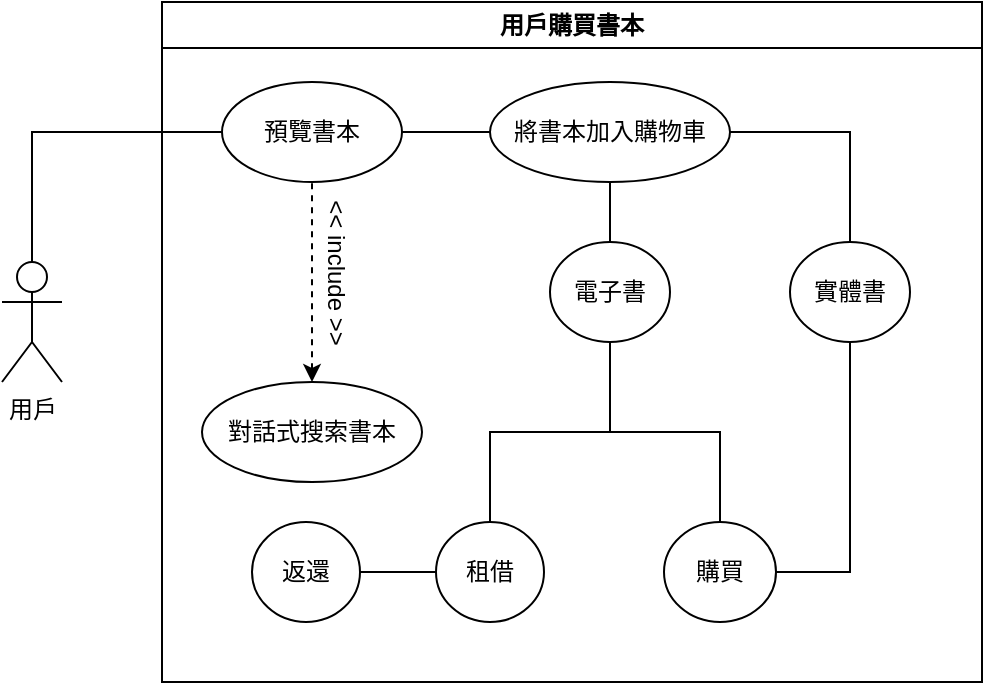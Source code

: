 <mxfile version="20.6.0" type="github">
  <diagram id="c9tlTQFbJhkb3YD2BLrE" name="第 1 页">
    <mxGraphModel dx="797" dy="483" grid="1" gridSize="10" guides="1" tooltips="1" connect="1" arrows="1" fold="1" page="1" pageScale="1" pageWidth="827" pageHeight="1169" math="0" shadow="0">
      <root>
        <mxCell id="0" />
        <mxCell id="1" parent="0" />
        <mxCell id="rR8QY-BhMpNUKCahfIsd-1" value="用戶" style="shape=umlActor;verticalLabelPosition=bottom;verticalAlign=top;html=1;outlineConnect=0;" vertex="1" parent="1">
          <mxGeometry x="50" y="210" width="30" height="60" as="geometry" />
        </mxCell>
        <mxCell id="rR8QY-BhMpNUKCahfIsd-2" value="用戶購買書本" style="swimlane;whiteSpace=wrap;html=1;" vertex="1" parent="1">
          <mxGeometry x="130" y="80" width="410" height="340" as="geometry">
            <mxRectangle x="270" y="100" width="110" height="30" as="alternateBounds" />
          </mxGeometry>
        </mxCell>
        <mxCell id="rR8QY-BhMpNUKCahfIsd-13" style="edgeStyle=orthogonalEdgeStyle;rounded=0;orthogonalLoop=1;jettySize=auto;html=1;exitX=0.5;exitY=1;exitDx=0;exitDy=0;entryX=0.5;entryY=0;entryDx=0;entryDy=0;endArrow=none;endFill=0;" edge="1" parent="rR8QY-BhMpNUKCahfIsd-2" source="rR8QY-BhMpNUKCahfIsd-4" target="rR8QY-BhMpNUKCahfIsd-10">
          <mxGeometry relative="1" as="geometry" />
        </mxCell>
        <mxCell id="rR8QY-BhMpNUKCahfIsd-14" style="edgeStyle=orthogonalEdgeStyle;rounded=0;orthogonalLoop=1;jettySize=auto;html=1;exitX=1;exitY=0.5;exitDx=0;exitDy=0;entryX=0.5;entryY=0;entryDx=0;entryDy=0;endArrow=none;endFill=0;" edge="1" parent="rR8QY-BhMpNUKCahfIsd-2" source="rR8QY-BhMpNUKCahfIsd-4" target="rR8QY-BhMpNUKCahfIsd-5">
          <mxGeometry relative="1" as="geometry" />
        </mxCell>
        <mxCell id="rR8QY-BhMpNUKCahfIsd-4" value="將書本加入購物車" style="ellipse;whiteSpace=wrap;html=1;" vertex="1" parent="rR8QY-BhMpNUKCahfIsd-2">
          <mxGeometry x="164" y="40" width="120" height="50" as="geometry" />
        </mxCell>
        <mxCell id="rR8QY-BhMpNUKCahfIsd-42" style="edgeStyle=orthogonalEdgeStyle;rounded=0;orthogonalLoop=1;jettySize=auto;html=1;exitX=0.5;exitY=1;exitDx=0;exitDy=0;entryX=1;entryY=0.5;entryDx=0;entryDy=0;startArrow=none;startFill=0;endArrow=none;endFill=0;" edge="1" parent="rR8QY-BhMpNUKCahfIsd-2" source="rR8QY-BhMpNUKCahfIsd-5" target="rR8QY-BhMpNUKCahfIsd-16">
          <mxGeometry relative="1" as="geometry" />
        </mxCell>
        <mxCell id="rR8QY-BhMpNUKCahfIsd-5" value="實體書" style="ellipse;whiteSpace=wrap;html=1;" vertex="1" parent="rR8QY-BhMpNUKCahfIsd-2">
          <mxGeometry x="314" y="120" width="60" height="50" as="geometry" />
        </mxCell>
        <mxCell id="rR8QY-BhMpNUKCahfIsd-17" style="edgeStyle=orthogonalEdgeStyle;rounded=0;orthogonalLoop=1;jettySize=auto;html=1;exitX=0.5;exitY=1;exitDx=0;exitDy=0;entryX=0.5;entryY=0;entryDx=0;entryDy=0;endArrow=none;endFill=0;" edge="1" parent="rR8QY-BhMpNUKCahfIsd-2" source="rR8QY-BhMpNUKCahfIsd-10" target="rR8QY-BhMpNUKCahfIsd-15">
          <mxGeometry relative="1" as="geometry" />
        </mxCell>
        <mxCell id="rR8QY-BhMpNUKCahfIsd-18" style="edgeStyle=orthogonalEdgeStyle;rounded=0;orthogonalLoop=1;jettySize=auto;html=1;exitX=0.5;exitY=1;exitDx=0;exitDy=0;endArrow=none;endFill=0;" edge="1" parent="rR8QY-BhMpNUKCahfIsd-2" source="rR8QY-BhMpNUKCahfIsd-10" target="rR8QY-BhMpNUKCahfIsd-16">
          <mxGeometry relative="1" as="geometry" />
        </mxCell>
        <mxCell id="rR8QY-BhMpNUKCahfIsd-10" value="電子書" style="ellipse;whiteSpace=wrap;html=1;" vertex="1" parent="rR8QY-BhMpNUKCahfIsd-2">
          <mxGeometry x="194" y="120" width="60" height="50" as="geometry" />
        </mxCell>
        <mxCell id="rR8QY-BhMpNUKCahfIsd-33" style="edgeStyle=orthogonalEdgeStyle;rounded=0;orthogonalLoop=1;jettySize=auto;html=1;exitX=0;exitY=0.5;exitDx=0;exitDy=0;entryX=1;entryY=0.5;entryDx=0;entryDy=0;endArrow=none;endFill=0;" edge="1" parent="rR8QY-BhMpNUKCahfIsd-2" source="rR8QY-BhMpNUKCahfIsd-15" target="rR8QY-BhMpNUKCahfIsd-32">
          <mxGeometry relative="1" as="geometry" />
        </mxCell>
        <mxCell id="rR8QY-BhMpNUKCahfIsd-15" value="租借" style="ellipse;whiteSpace=wrap;html=1;" vertex="1" parent="rR8QY-BhMpNUKCahfIsd-2">
          <mxGeometry x="137" y="260" width="54" height="50" as="geometry" />
        </mxCell>
        <mxCell id="rR8QY-BhMpNUKCahfIsd-16" value="購買" style="ellipse;whiteSpace=wrap;html=1;" vertex="1" parent="rR8QY-BhMpNUKCahfIsd-2">
          <mxGeometry x="251" y="260" width="56" height="50" as="geometry" />
        </mxCell>
        <mxCell id="rR8QY-BhMpNUKCahfIsd-22" style="edgeStyle=orthogonalEdgeStyle;rounded=0;orthogonalLoop=1;jettySize=auto;html=1;exitX=1;exitY=0.5;exitDx=0;exitDy=0;entryX=0;entryY=0.5;entryDx=0;entryDy=0;endArrow=none;endFill=0;" edge="1" parent="rR8QY-BhMpNUKCahfIsd-2" source="rR8QY-BhMpNUKCahfIsd-21" target="rR8QY-BhMpNUKCahfIsd-4">
          <mxGeometry relative="1" as="geometry" />
        </mxCell>
        <mxCell id="rR8QY-BhMpNUKCahfIsd-21" value="預覽書本" style="ellipse;whiteSpace=wrap;html=1;" vertex="1" parent="rR8QY-BhMpNUKCahfIsd-2">
          <mxGeometry x="30" y="40" width="90" height="50" as="geometry" />
        </mxCell>
        <mxCell id="rR8QY-BhMpNUKCahfIsd-32" value="返還" style="ellipse;whiteSpace=wrap;html=1;" vertex="1" parent="rR8QY-BhMpNUKCahfIsd-2">
          <mxGeometry x="45" y="260" width="54" height="50" as="geometry" />
        </mxCell>
        <mxCell id="rR8QY-BhMpNUKCahfIsd-39" style="edgeStyle=orthogonalEdgeStyle;rounded=0;orthogonalLoop=1;jettySize=auto;html=1;exitX=0.5;exitY=0;exitDx=0;exitDy=0;entryX=0.5;entryY=1;entryDx=0;entryDy=0;startArrow=classic;startFill=1;endArrow=none;endFill=0;dashed=1;" edge="1" parent="rR8QY-BhMpNUKCahfIsd-2" source="rR8QY-BhMpNUKCahfIsd-35" target="rR8QY-BhMpNUKCahfIsd-21">
          <mxGeometry relative="1" as="geometry" />
        </mxCell>
        <mxCell id="rR8QY-BhMpNUKCahfIsd-35" value="對話式搜索書本" style="ellipse;whiteSpace=wrap;html=1;" vertex="1" parent="rR8QY-BhMpNUKCahfIsd-2">
          <mxGeometry x="20" y="190" width="110" height="50" as="geometry" />
        </mxCell>
        <mxCell id="rR8QY-BhMpNUKCahfIsd-40" value="&amp;lt;&amp;lt; include &amp;gt;&amp;gt;" style="text;html=1;align=center;verticalAlign=middle;resizable=0;points=[];autosize=1;strokeColor=none;fillColor=none;rotation=90;" vertex="1" parent="rR8QY-BhMpNUKCahfIsd-2">
          <mxGeometry x="37" y="120" width="100" height="30" as="geometry" />
        </mxCell>
        <mxCell id="rR8QY-BhMpNUKCahfIsd-44" style="edgeStyle=orthogonalEdgeStyle;rounded=0;orthogonalLoop=1;jettySize=auto;html=1;exitX=0;exitY=0.5;exitDx=0;exitDy=0;startArrow=none;startFill=0;endArrow=none;endFill=0;" edge="1" parent="1" source="rR8QY-BhMpNUKCahfIsd-21" target="rR8QY-BhMpNUKCahfIsd-1">
          <mxGeometry relative="1" as="geometry" />
        </mxCell>
      </root>
    </mxGraphModel>
  </diagram>
</mxfile>
